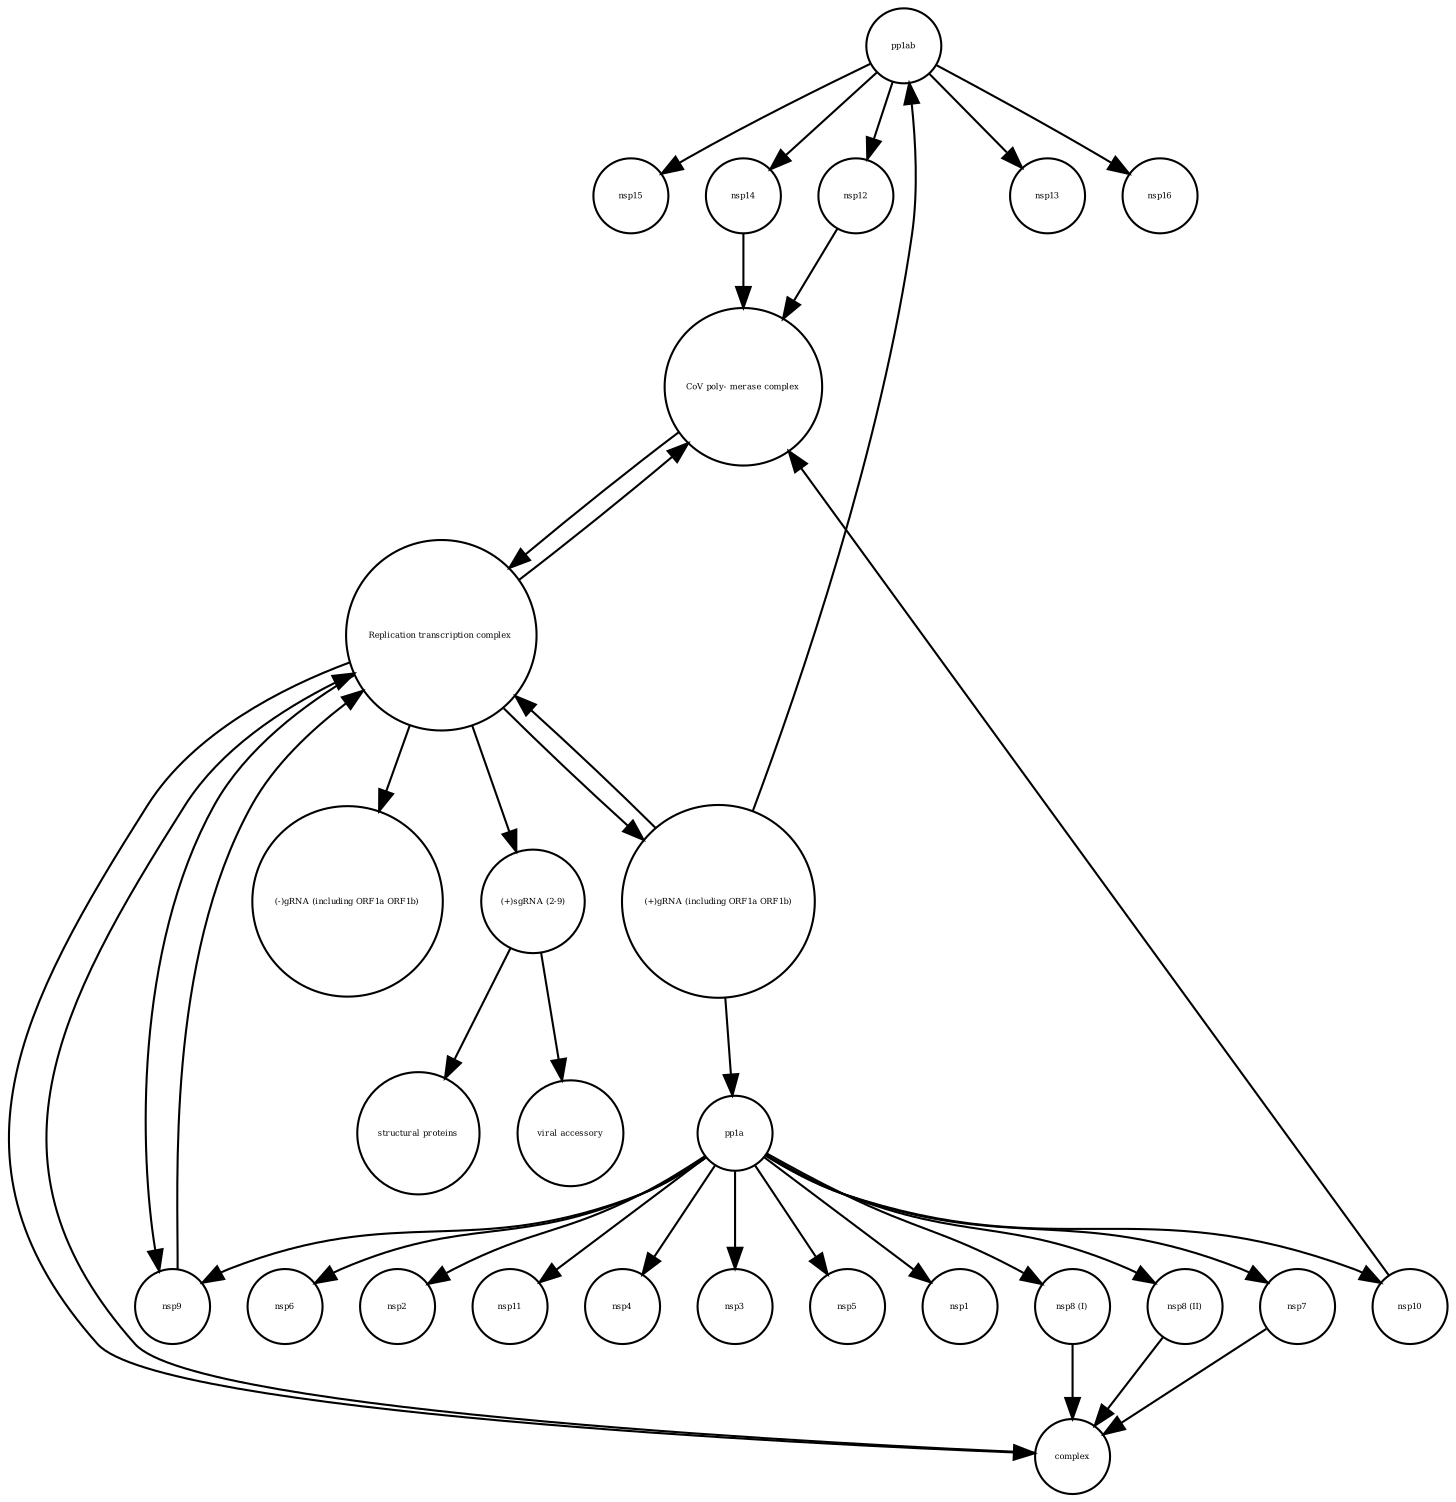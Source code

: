 strict digraph  {
pp1ab [annotation="", bipartite=0, cls=macromolecule, fontsize=4, label=pp1ab, shape=circle];
"CoV poly- merase complex" [annotation="", bipartite=0, cls=complex, fontsize=4, label="CoV poly- merase complex", shape=circle];
nsp15 [annotation="", bipartite=0, cls=macromolecule, fontsize=4, label=nsp15, shape=circle];
complex [annotation="", bipartite=0, cls=complex, fontsize=4, label=complex, shape=circle];
nsp6 [annotation="", bipartite=0, cls=macromolecule, fontsize=4, label=nsp6, shape=circle];
nsp14 [annotation="", bipartite=0, cls=macromolecule, fontsize=4, label=nsp14, shape=circle];
"(-)gRNA (including ORF1a ORF1b)" [annotation="", bipartite=0, cls="nucleic acid feature", fontsize=4, label="(-)gRNA (including ORF1a ORF1b)", shape=circle];
"structural proteins" [annotation="", bipartite=0, cls=macromolecule, fontsize=4, label="structural proteins", shape=circle];
nsp2 [annotation="", bipartite=0, cls=macromolecule, fontsize=4, label=nsp2, shape=circle];
"nsp8 (I)" [annotation="", bipartite=0, cls=macromolecule, fontsize=4, label="nsp8 (I)", shape=circle];
nsp11 [annotation="", bipartite=0, cls=macromolecule, fontsize=4, label=nsp11, shape=circle];
nsp4 [annotation="", bipartite=0, cls=macromolecule, fontsize=4, label=nsp4, shape=circle];
nsp13 [annotation="", bipartite=0, cls=macromolecule, fontsize=4, label=nsp13, shape=circle];
"Replication transcription complex " [annotation="", bipartite=0, cls=complex, fontsize=4, label="Replication transcription complex ", shape=circle];
"nsp8 (II)" [annotation="", bipartite=0, cls=macromolecule, fontsize=4, label="nsp8 (II)", shape=circle];
nsp10 [annotation="", bipartite=0, cls=macromolecule, fontsize=4, label=nsp10, shape=circle];
"viral accessory" [annotation="", bipartite=0, cls=macromolecule, fontsize=4, label="viral accessory", shape=circle];
nsp16 [annotation="", bipartite=0, cls=macromolecule, fontsize=4, label=nsp16, shape=circle];
pp1a [annotation="", bipartite=0, cls=macromolecule, fontsize=4, label=pp1a, shape=circle];
"(+)gRNA (including ORF1a ORF1b)" [annotation="", bipartite=0, cls="nucleic acid feature", fontsize=4, label="(+)gRNA (including ORF1a ORF1b)", shape=circle];
nsp3 [annotation="", bipartite=0, cls=macromolecule, fontsize=4, label=nsp3, shape=circle];
nsp5 [annotation="", bipartite=0, cls=macromolecule, fontsize=4, label=nsp5, shape=circle];
nsp12 [annotation="", bipartite=0, cls=macromolecule, fontsize=4, label=nsp12, shape=circle];
"(+)sgRNA (2-9)" [annotation="", bipartite=0, cls="nucleic acid feature", fontsize=4, label="(+)sgRNA (2-9)", shape=circle];
nsp1 [annotation="", bipartite=0, cls=macromolecule, fontsize=4, label=nsp1, shape=circle];
nsp9 [annotation="", bipartite=0, cls=macromolecule, fontsize=4, label=nsp9, shape=circle];
nsp7 [annotation="", bipartite=0, cls=macromolecule, fontsize=4, label=nsp7, shape=circle];
pp1ab -> nsp16  [annotation="", interaction_type=production];
pp1ab -> nsp15  [annotation="", interaction_type=production];
pp1ab -> nsp12  [annotation="", interaction_type=production];
pp1ab -> nsp14  [annotation="", interaction_type=production];
pp1ab -> nsp13  [annotation="", interaction_type=production];
"CoV poly- merase complex" -> "Replication transcription complex "  [annotation="", interaction_type=production];
complex -> "Replication transcription complex "  [annotation="", interaction_type=production];
nsp14 -> "CoV poly- merase complex"  [annotation="", interaction_type=production];
"nsp8 (I)" -> complex  [annotation="", interaction_type=production];
"Replication transcription complex " -> "(+)gRNA (including ORF1a ORF1b)"  [annotation="", interaction_type=production];
"Replication transcription complex " -> "CoV poly- merase complex"  [annotation="", interaction_type=production];
"Replication transcription complex " -> complex  [annotation="", interaction_type=production];
"Replication transcription complex " -> "(-)gRNA (including ORF1a ORF1b)"  [annotation="", interaction_type=production];
"Replication transcription complex " -> nsp9  [annotation="", interaction_type=production];
"Replication transcription complex " -> "(+)sgRNA (2-9)"  [annotation="", interaction_type="necessary stimulation"];
"nsp8 (II)" -> complex  [annotation="", interaction_type=production];
nsp10 -> "CoV poly- merase complex"  [annotation="", interaction_type=production];
pp1a -> nsp10  [annotation="", interaction_type=production];
pp1a -> nsp3  [annotation="", interaction_type=production];
pp1a -> nsp2  [annotation="", interaction_type=production];
pp1a -> "nsp8 (I)"  [annotation="", interaction_type=production];
pp1a -> nsp11  [annotation="", interaction_type=production];
pp1a -> nsp5  [annotation="", interaction_type=production];
pp1a -> nsp4  [annotation="", interaction_type=production];
pp1a -> nsp1  [annotation="", interaction_type=production];
pp1a -> nsp6  [annotation="", interaction_type=production];
pp1a -> nsp9  [annotation="", interaction_type=production];
pp1a -> nsp7  [annotation="", interaction_type=production];
pp1a -> "nsp8 (II)"  [annotation="", interaction_type=production];
"(+)gRNA (including ORF1a ORF1b)" -> pp1ab  [annotation="", interaction_type="necessary stimulation"];
"(+)gRNA (including ORF1a ORF1b)" -> "Replication transcription complex "  [annotation="", interaction_type=production];
"(+)gRNA (including ORF1a ORF1b)" -> pp1a  [annotation="", interaction_type="necessary stimulation"];
nsp12 -> "CoV poly- merase complex"  [annotation="", interaction_type=production];
"(+)sgRNA (2-9)" -> "structural proteins"  [annotation="", interaction_type="necessary stimulation"];
"(+)sgRNA (2-9)" -> "viral accessory"  [annotation="", interaction_type="necessary stimulation"];
nsp9 -> "Replication transcription complex "  [annotation="", interaction_type=production];
nsp7 -> complex  [annotation="", interaction_type=production];
}
